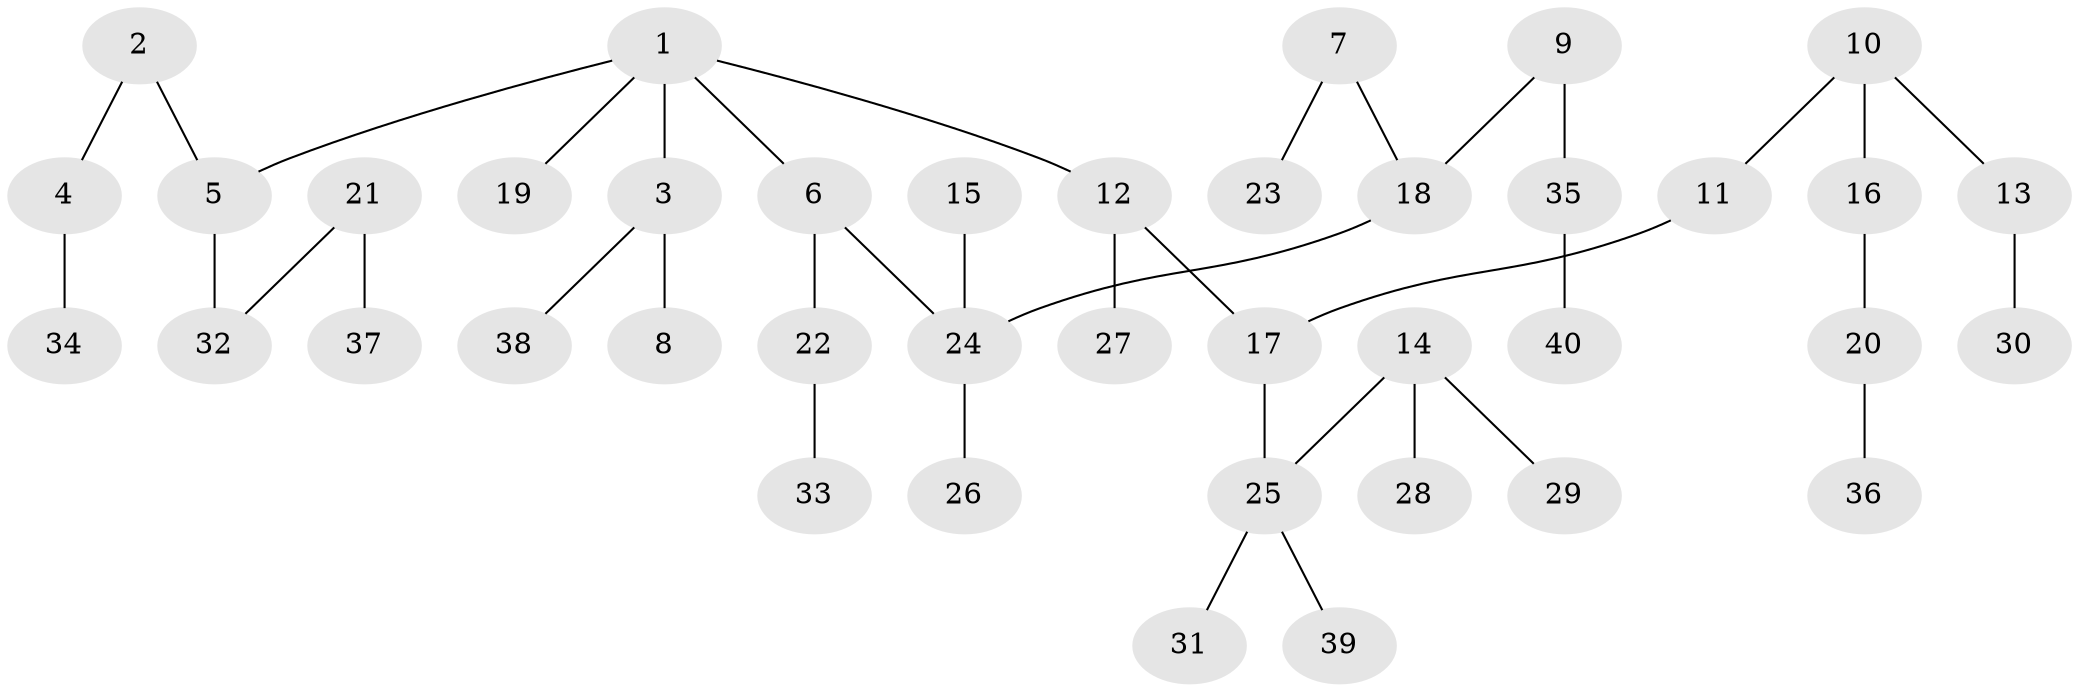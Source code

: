 // original degree distribution, {5: 0.05263157894736842, 4: 0.08771929824561403, 2: 0.2807017543859649, 3: 0.10526315789473684, 1: 0.47368421052631576}
// Generated by graph-tools (version 1.1) at 2025/37/03/04/25 23:37:20]
// undirected, 40 vertices, 39 edges
graph export_dot {
  node [color=gray90,style=filled];
  1;
  2;
  3;
  4;
  5;
  6;
  7;
  8;
  9;
  10;
  11;
  12;
  13;
  14;
  15;
  16;
  17;
  18;
  19;
  20;
  21;
  22;
  23;
  24;
  25;
  26;
  27;
  28;
  29;
  30;
  31;
  32;
  33;
  34;
  35;
  36;
  37;
  38;
  39;
  40;
  1 -- 3 [weight=1.0];
  1 -- 5 [weight=1.0];
  1 -- 6 [weight=1.0];
  1 -- 12 [weight=1.0];
  1 -- 19 [weight=1.0];
  2 -- 4 [weight=1.0];
  2 -- 5 [weight=1.0];
  3 -- 8 [weight=1.0];
  3 -- 38 [weight=1.0];
  4 -- 34 [weight=1.0];
  5 -- 32 [weight=1.0];
  6 -- 22 [weight=1.0];
  6 -- 24 [weight=1.0];
  7 -- 18 [weight=1.0];
  7 -- 23 [weight=1.0];
  9 -- 18 [weight=1.0];
  9 -- 35 [weight=1.0];
  10 -- 11 [weight=1.0];
  10 -- 13 [weight=1.0];
  10 -- 16 [weight=1.0];
  11 -- 17 [weight=1.0];
  12 -- 17 [weight=1.0];
  12 -- 27 [weight=1.0];
  13 -- 30 [weight=1.0];
  14 -- 25 [weight=1.0];
  14 -- 28 [weight=1.0];
  14 -- 29 [weight=1.0];
  15 -- 24 [weight=1.0];
  16 -- 20 [weight=1.0];
  17 -- 25 [weight=1.0];
  18 -- 24 [weight=1.0];
  20 -- 36 [weight=1.0];
  21 -- 32 [weight=1.0];
  21 -- 37 [weight=1.0];
  22 -- 33 [weight=1.0];
  24 -- 26 [weight=1.0];
  25 -- 31 [weight=1.0];
  25 -- 39 [weight=1.0];
  35 -- 40 [weight=1.0];
}
